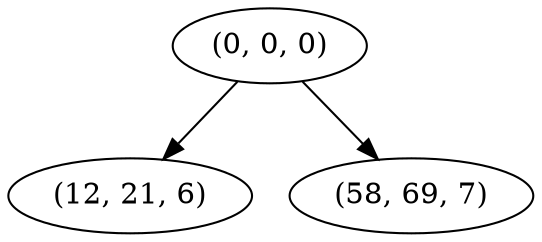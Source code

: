 digraph tree {
    "(0, 0, 0)";
    "(12, 21, 6)";
    "(58, 69, 7)";
    "(0, 0, 0)" -> "(12, 21, 6)";
    "(0, 0, 0)" -> "(58, 69, 7)";
}
